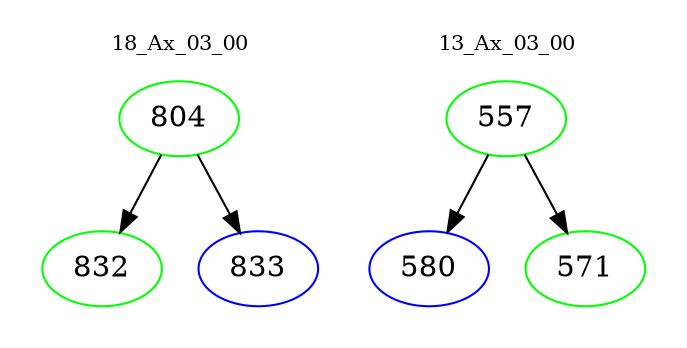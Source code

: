 digraph{
subgraph cluster_0 {
color = white
label = "18_Ax_03_00";
fontsize=10;
T0_804 [label="804", color="green"]
T0_804 -> T0_832 [color="black"]
T0_832 [label="832", color="green"]
T0_804 -> T0_833 [color="black"]
T0_833 [label="833", color="blue"]
}
subgraph cluster_1 {
color = white
label = "13_Ax_03_00";
fontsize=10;
T1_557 [label="557", color="green"]
T1_557 -> T1_580 [color="black"]
T1_580 [label="580", color="blue"]
T1_557 -> T1_571 [color="black"]
T1_571 [label="571", color="green"]
}
}
